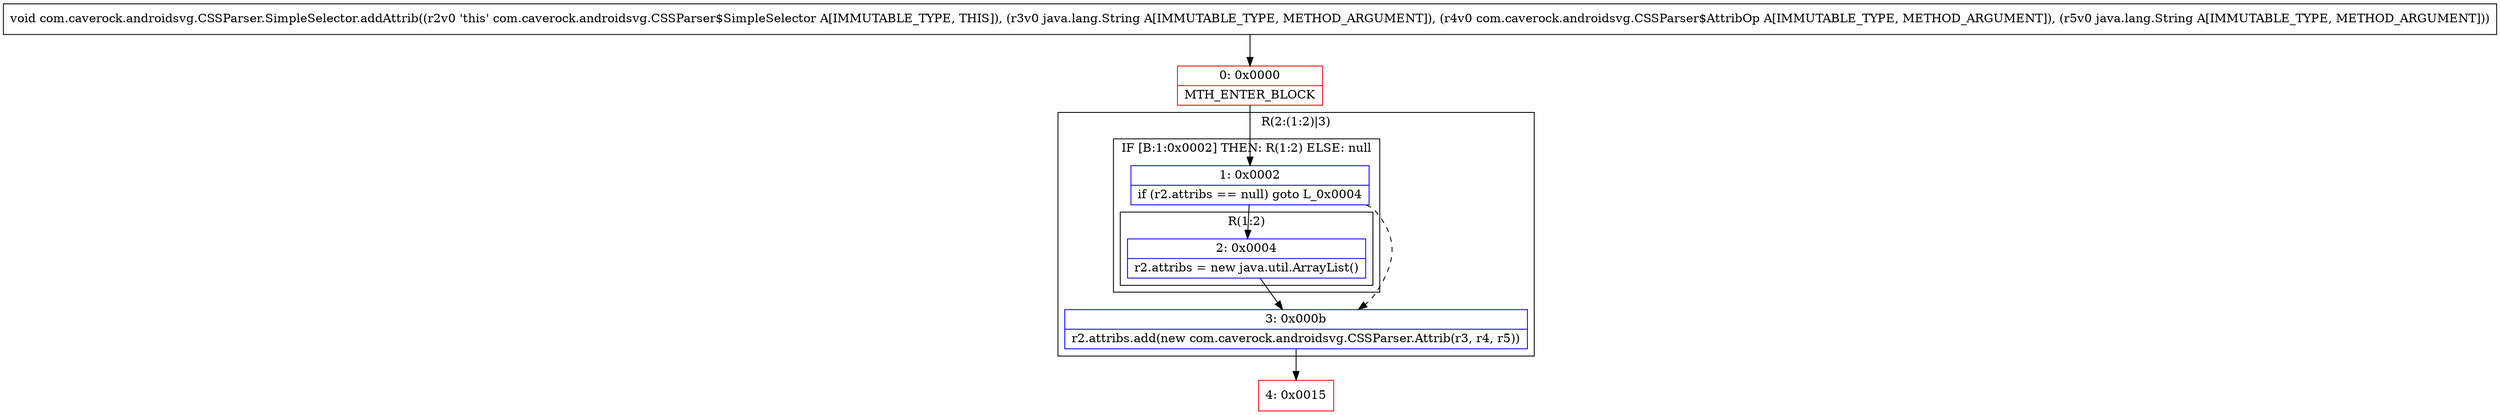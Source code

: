 digraph "CFG forcom.caverock.androidsvg.CSSParser.SimpleSelector.addAttrib(Ljava\/lang\/String;Lcom\/caverock\/androidsvg\/CSSParser$AttribOp;Ljava\/lang\/String;)V" {
subgraph cluster_Region_1434583289 {
label = "R(2:(1:2)|3)";
node [shape=record,color=blue];
subgraph cluster_IfRegion_1137082294 {
label = "IF [B:1:0x0002] THEN: R(1:2) ELSE: null";
node [shape=record,color=blue];
Node_1 [shape=record,label="{1\:\ 0x0002|if (r2.attribs == null) goto L_0x0004\l}"];
subgraph cluster_Region_2103951750 {
label = "R(1:2)";
node [shape=record,color=blue];
Node_2 [shape=record,label="{2\:\ 0x0004|r2.attribs = new java.util.ArrayList()\l}"];
}
}
Node_3 [shape=record,label="{3\:\ 0x000b|r2.attribs.add(new com.caverock.androidsvg.CSSParser.Attrib(r3, r4, r5))\l}"];
}
Node_0 [shape=record,color=red,label="{0\:\ 0x0000|MTH_ENTER_BLOCK\l}"];
Node_4 [shape=record,color=red,label="{4\:\ 0x0015}"];
MethodNode[shape=record,label="{void com.caverock.androidsvg.CSSParser.SimpleSelector.addAttrib((r2v0 'this' com.caverock.androidsvg.CSSParser$SimpleSelector A[IMMUTABLE_TYPE, THIS]), (r3v0 java.lang.String A[IMMUTABLE_TYPE, METHOD_ARGUMENT]), (r4v0 com.caverock.androidsvg.CSSParser$AttribOp A[IMMUTABLE_TYPE, METHOD_ARGUMENT]), (r5v0 java.lang.String A[IMMUTABLE_TYPE, METHOD_ARGUMENT])) }"];
MethodNode -> Node_0;
Node_1 -> Node_2;
Node_1 -> Node_3[style=dashed];
Node_2 -> Node_3;
Node_3 -> Node_4;
Node_0 -> Node_1;
}

